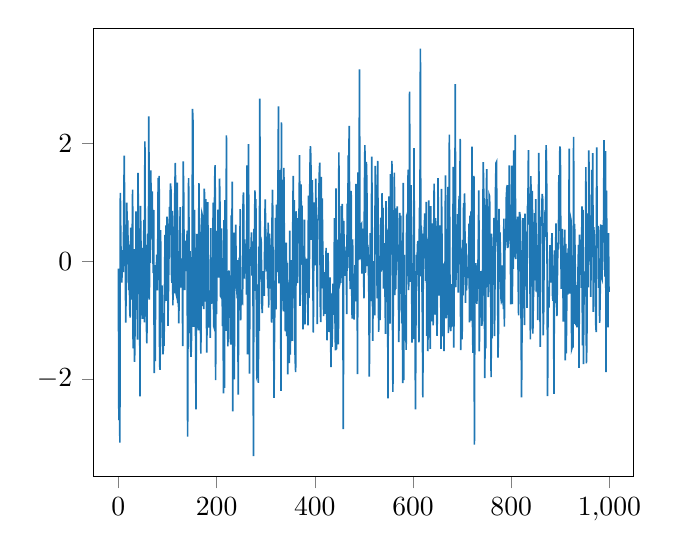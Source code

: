 % This file was created by matplotlib2tikz v0.6.17.
\begin{tikzpicture}

\definecolor{color0}{rgb}{0.122,0.467,0.706}

\begin{axis}[
xmin=-49.95, xmax=1048.95,
ymin=-3.657, ymax=3.956,
tick align=outside,
tick pos=left,
x grid style={white!69.02!black},
y grid style={white!69.02!black}
]
\addplot [semithick, color0, forget plot]
table {%
0 -0.127
1 -2.698
2 -0.169
3 -3.081
4 1.159
5 0.33
6 -0.102
7 -0.365
8 0.031
9 0.187
10 -0.184
11 0.949
12 1.793
13 0.312
14 0.099
15 -1.042
16 -0.27
17 0.993
18 0.622
19 0.692
20 0.105
21 -0.491
22 0.283
23 -0.77
24 -0.959
25 0.569
26 -0.654
27 -0.056
28 0.222
29 1.217
30 -1.482
31 -0.807
32 0.204
33 -1.711
34 -1.08
35 -0.6
36 0.847
37 -0.825
38 0.234
39 -1.332
40 1.498
41 0.344
42 -0.561
43 0.452
44 -2.295
45 0.94
46 0.282
47 -0.922
48 0.225
49 -0.979
50 -0.205
51 -0.382
52 0.702
53 -1.04
54 2.035
55 0.0
56 0.279
57 -1.043
58 -1.395
59 -0.005
60 0.466
61 -0.629
62 2.461
63 -0.651
64 0.303
65 -0.03
66 1.541
67 0.759
68 0.384
69 1.184
70 0.265
71 -0.201
72 0.868
73 -1.901
74 -0.25
75 -1.695
76 -0.065
77 -0.497
78 0.11
79 -0.495
80 -0.153
81 1.413
82 -0.272
83 1.447
84 -1.76
85 -1.845
86 0.527
87 -1.037
88 -0.496
89 -0.413
90 -1.297
91 -1.583
92 -1.313
93 -1.438
94 -0.471
95 0.447
96 -0.243
97 0.61
98 -0.674
99 0.758
100 0.422
101 -1.097
102 -0.45
103 0.079
104 0.921
105 0.765
106 1.319
107 1.217
108 -0.168
109 -0.369
110 0.856
111 -0.75
112 0.587
113 -0.275
114 -0.547
115 1.231
116 1.671
117 0.352
118 -0.567
119 -0.603
120 1.334
121 -0.708
122 -0.372
123 -1.054
124 -0.325
125 0.463
126 0.919
127 -0.374
128 -0.449
129 -0.016
130 0.045
131 -1.441
132 1.695
133 1.146
134 -0.151
135 -0.493
136 0.351
137 0.025
138 0.283
139 -0.17
140 0.521
141 -2.978
142 -0.549
143 1.412
144 0.392
145 -1.22
146 0.169
147 -1.449
148 -1.626
149 -1.257
150 -0.166
151 2.586
152 2.35
153 -1.117
154 0.36
155 0.871
156 -0.259
157 -0.932
158 -2.518
159 -0.49
160 0.463
161 -1.14
162 -0.675
163 -1.176
164 1.324
165 -0.023
166 0.237
167 -1.0
168 -1.57
169 0.674
170 0.81
171 0.769
172 -0.763
173 -0.12
174 -0.815
175 1.232
176 0.945
177 -0.685
178 1.056
179 -0.489
180 -1.554
181 -0.59
182 1.003
183 -0.142
184 -1.128
185 -0.52
186 -0.622
187 -1.302
188 0.561
189 -0.54
190 -0.167
191 -0.706
192 -0.703
193 0.994
194 -1.099
195 -1.127
196 1.322
197 1.63
198 -2.018
199 0.223
200 -0.9
201 0.513
202 -0.094
203 0.875
204 -0.279
205 0.134
206 1.404
207 0.897
208 -0.591
209 -0.606
210 0.557
211 -0.038
212 -1.101
213 -0.252
214 -2.243
215 0.697
216 -2.152
217 1.036
218 0.902
219 -1.184
220 2.135
221 -0.923
222 -0.424
223 -1.446
224 -0.344
225 -0.155
226 -0.295
227 -0.632
228 -1.338
229 -1.416
230 0.776
231 0.36
232 1.352
233 -2.552
234 -0.174
235 0.486
236 -2.006
237 -0.156
238 -0.466
239 0.621
240 -0.384
241 -0.395
242 -0.631
243 0.02
244 -2.265
245 -0.77
246 0.062
247 -0.796
248 0.883
249 -1.003
250 -0.485
251 -0.748
252 -0.616
253 -0.648
254 1.082
255 1.166
256 -0.297
257 0.372
258 -0.045
259 -0.21
260 0.019
261 -0.566
262 1.625
263 -1.582
264 -0.68
265 1.987
266 -0.685
267 -1.907
268 0.205
269 0.12
270 0.167
271 0.489
272 -0.243
273 -0.099
274 0.336
275 -3.311
276 0.549
277 -0.506
278 1.201
279 0.715
280 1.054
281 -0.802
282 -1.927
283 -1.891
284 -0.394
285 -2.068
286 0.248
287 -1.185
288 2.762
289 -0.055
290 0.412
291 0.307
292 -0.703
293 -0.882
294 -0.487
295 -0.171
296 -0.291
297 -0.589
298 0.448
299 1.049
300 0.509
301 -0.001
302 -0.174
303 0.415
304 -0.457
305 0.656
306 -0.789
307 0.194
308 0.466
309 -0.466
310 0.275
311 -0.329
312 -1.043
313 0.756
314 1.213
315 -0.172
316 -0.916
317 -2.321
318 -1.071
319 -0.653
320 0.734
321 -0.816
322 0.962
323 -0.187
324 0.528
325 1.256
326 2.63
327 -0.378
328 1.275
329 1.302
330 1.547
331 -2.202
332 2.356
333 0.475
334 0.962
335 -0.558
336 -0.851
337 1.583
338 0.055
339 -0.562
340 -1.193
341 -0.694
342 0.314
343 -1.272
344 -0.029
345 -1.922
346 -0.437
347 -0.359
348 -1.731
349 0.518
350 -1.588
351 -0.967
352 0.017
353 -0.84
354 -1.354
355 0.411
356 1.447
357 -0.216
358 1.036
359 -1.228
360 -1.666
361 -1.884
362 0.848
363 -0.067
364 0.107
365 -0.372
366 0.733
367 0.542
368 0.901
369 1.803
370 -0.76
371 0.243
372 1.305
373 0.048
374 0.944
375 0.058
376 -1.157
377 -0.912
378 -0.686
379 0.706
380 -1.074
381 -0.163
382 -0.048
383 0.043
384 -0.536
385 -0.064
386 -1.088
387 1.115
388 -0.626
389 -0.002
390 1.515
391 1.955
392 1.744
393 0.364
394 0.55
395 1.375
396 -0.166
397 -1.212
398 0.323
399 0.999
400 0.285
401 -0.07
402 1.4
403 0.166
404 0.638
405 -1.068
406 0.671
407 0.741
408 0.996
409 1.464
410 1.674
411 -0.694
412 -1.035
413 1.432
414 -0.46
415 1.068
416 0.342
417 -0.123
418 -0.933
419 -0.188
420 -0.259
421 -0.815
422 -0.892
423 0.225
424 -0.684
425 -1.344
426 -0.053
427 0.139
428 -0.536
429 -1.198
430 -1.15
431 -0.277
432 -1.135
433 -1.798
434 -0.547
435 -1.454
436 -1.101
437 -0.38
438 -0.745
439 -0.912
440 0.73
441 -0.877
442 -1.514
443 1.235
444 -1.5
445 -0.372
446 -0.81
447 0.367
448 -1.412
449 1.848
450 -0.414
451 -0.376
452 0.015
453 -0.367
454 0.935
455 0.453
456 0.974
457 -0.118
458 -2.853
459 0.685
460 -0.121
461 0.246
462 -0.249
463 -0.176
464 0.179
465 -0.897
466 0.978
467 -0.118
468 1.797
469 1.274
470 2.299
471 0.33
472 -0.474
473 0.349
474 1.193
475 -0.344
476 -0.975
477 0.37
478 -0.668
479 -0.739
480 -0.992
481 -0.357
482 -0.068
483 -0.683
484 1.311
485 -0.644
486 -0.123
487 -1.916
488 1.508
489 0.017
490 0.836
491 3.258
492 0.032
493 0.44
494 0.616
495 0.631
496 -0.213
497 0.537
498 0.537
499 0.443
500 -0.632
501 1.117
502 1.971
503 -0.196
504 0.031
505 1.686
506 1.318
507 -0.085
508 0.276
509 0.026
510 -0.507
511 -1.96
512 -0.926
513 0.475
514 -0.679
515 0.178
516 1.776
517 0.29
518 -1.351
519 -0.228
520 0.002
521 -0.076
522 -0.918
523 1.619
524 1.27
525 1.096
526 0.503
527 -0.633
528 1.705
529 0.488
530 -1.201
531 -0.532
532 0.089
533 -1.002
534 0.741
535 -0.174
536 -0.13
537 1.156
538 -0.018
539 0.906
540 -0.464
541 0.306
542 -0.289
543 -0.54
544 -1.233
545 1.021
546 -0.679
547 -0.681
548 0.535
549 -2.329
550 0.403
551 1.101
552 -0.389
553 -1.058
554 1.477
555 0.416
556 0.598
557 1.704
558 -0.556
559 -2.22
560 0.031
561 0.4
562 1.505
563 -0.578
564 0.062
565 -0.468
566 0.895
567 0.054
568 0.93
569 0.045
570 -0.046
571 -1.376
572 -0.691
573 0.822
574 -0.243
575 0.775
576 -0.439
577 -1.057
578 0.036
579 -2.069
580 1.332
581 -2.021
582 0.107
583 -1.347
584 -0.625
585 -0.605
586 -1.505
587 0.762
588 0.791
589 0.067
590 1.555
591 -0.493
592 0.003
593 2.88
594 -0.352
595 0.033
596 1.293
597 0.141
598 -1.383
599 -0.032
600 -0.352
601 -1.325
602 1.92
603 -0.754
604 -0.875
605 -2.518
606 -0.925
607 0.108
608 -0.232
609 0.266
610 0.345
611 0.01
612 -1.377
613 0.911
614 0.353
615 3.61
616 -0.259
617 0.602
618 -0.219
619 -0.898
620 -2.313
621 0.468
622 0.048
623 0.572
624 0.81
625 0.139
626 -0.335
627 1.007
628 -1.267
629 -0.692
630 -1.529
631 -0.932
632 1.032
633 -1.298
634 -0.041
635 -1.488
636 0.934
637 -1.02
638 -0.455
639 0.641
640 0.364
641 -1.089
642 0.359
643 1.315
644 -0.906
645 0.063
646 0.732
647 -0.415
648 -0.927
649 -1.269
650 -0.094
651 1.41
652 -0.163
653 -0.583
654 0.606
655 0.046
656 0.363
657 -1.488
658 1.227
659 0.324
660 -1.278
661 -0.051
662 -0.064
663 -1.528
664 -0.142
665 -0.571
666 1.457
667 -0.971
668 -0.849
669 -0.458
670 0.133
671 1.262
672 -1.221
673 0.106
674 2.151
675 -0.093
676 -1.126
677 -1.188
678 -0.81
679 -0.39
680 -1.109
681 0.151
682 1.6
683 -1.467
684 -0.177
685 0.002
686 3.005
687 -0.442
688 -0.08
689 0.624
690 0.114
691 0.8
692 -0.534
693 0.821
694 1.11
695 -0.056
696 2.079
697 -1.512
698 -1.009
699 0.136
700 -1.329
701 0.361
702 -0.579
703 0.988
704 0.288
705 1.15
706 0.197
707 -0.707
708 0.301
709 -0.497
710 -0.143
711 -0.139
712 -0.288
713 0.018
714 0.636
715 -1.037
716 0.774
717 0.342
718 0.847
719 -1.011
720 1.946
721 -0.952
722 -1.555
723 0.849
724 1.448
725 -3.114
726 -0.241
727 -0.554
728 -0.031
729 -0.55
730 -0.725
731 -0.312
732 -0.292
733 0.38
734 1.204
735 -1.533
736 -0.722
737 -0.959
738 -0.169
739 -0.215
740 -1.099
741 -1.004
742 0.336
743 1.683
744 1.158
745 0.926
746 -1.985
747 -1.166
748 -1.481
749 0.86
750 1.565
751 0.491
752 0.477
753 -0.609
754 -0.453
755 1.126
756 1.1
757 -0.081
758 0.149
759 -1.969
760 0.467
761 -1.312
762 0.158
763 0.254
764 0.004
765 0.736
766 -1.274
767 -0.238
768 1.207
769 1.667
770 1.685
771 0.326
772 0.693
773 -1.639
774 -1.192
775 0.89
776 0.241
777 0.489
778 0.129
779 -0.621
780 -0.691
781 -0.673
782 -0.073
783 -0.213
784 -0.812
785 0.722
786 -1.112
787 0.178
788 0.251
789 0.367
790 1.088
791 1.247
792 1.292
793 0.221
794 0.321
795 0.437
796 1.627
797 0.529
798 0.754
799 -0.732
800 -0.545
801 1.624
802 -0.729
803 0.02
804 -0.13
805 1.883
806 0.063
807 0.695
808 2.145
809 0.034
810 0.212
811 0.33
812 0.228
813 0.755
814 -0.212
815 -0.92
816 0.537
817 0.837
818 0.771
819 0.661
820 -0.915
821 -2.311
822 -1.069
823 -0.634
824 0.73
825 -0.428
826 -0.254
827 -1.086
828 0.807
829 -0.037
830 -0.358
831 0.412
832 -0.792
833 0.916
834 0.976
835 1.886
836 0.622
837 1.042
838 -0.109
839 -1.328
840 1.446
841 -0.431
842 0.516
843 1.192
844 -1.229
845 -0.64
846 -0.428
847 0.495
848 0.817
849 -0.326
850 1.055
851 -0.516
852 0.217
853 0.271
854 -0.999
855 0.188
856 1.84
857 0.975
858 0.121
859 -1.453
860 0.754
861 0.638
862 0.746
863 1.141
864 1.064
865 -1.261
866 -0.904
867 0.161
868 0.5
869 0.868
870 0.412
871 1.97
872 1.559
873 -0.069
874 -2.291
875 -0.608
876 -0.669
877 -0.789
878 0.02
879 0.272
880 -0.363
881 0.172
882 0.228
883 0.477
884 -0.571
885 -0.671
886 -0.076
887 -2.252
888 0.183
889 -0.711
890 -0.524
891 0.642
892 -0.019
893 -0.931
894 -0.262
895 0.315
896 0.196
897 1.461
898 0.517
899 1.95
900 1.882
901 0.19
902 -0.471
903 -0.373
904 0.547
905 -0.111
906 -1.028
907 0.265
908 -0.57
909 0.534
910 -1.686
911 0.295
912 -1.565
913 -0.738
914 0.141
915 -0.569
916 0.218
917 -0.507
918 1.912
919 -0.551
920 0.373
921 0.729
922 0.686
923 -1.496
924 -1.468
925 -0.325
926 -1.467
927 2.11
928 -1.066
929 0.633
930 0.107
931 -0.722
932 -1.088
933 -0.406
934 -1.125
935 -0.666
936 -0.141
937 0.275
938 -1.81
939 0.449
940 -0.136
941 0.12
942 0.366
943 -0.454
944 0.932
945 -1.429
946 0.871
947 -1.748
948 -0.739
949 -0.403
950 -0.175
951 -0.601
952 1.597
953 -1.736
954 -1.428
955 0.409
956 0.811
957 -0.444
958 1.882
959 0.801
960 0.572
961 0.777
962 -0.605
963 0.489
964 1.551
965 0.07
966 1.836
967 -0.86
968 0.578
969 0.442
970 -0.02
971 0.047
972 -1.048
973 -1.204
974 1.931
975 0.548
976 0.428
977 0.599
978 -0.451
979 0.048
980 -1.049
981 -0.669
982 0.624
983 0.479
984 -0.266
985 -0.295
986 0.613
987 0.549
988 0.646
989 2.056
990 0.015
991 -0.261
992 1.868
993 -1.885
994 1.197
995 -0.231
996 -0.602
997 -1.125
998 0.475
999 -0.523
};
\end{axis}

\end{tikzpicture}